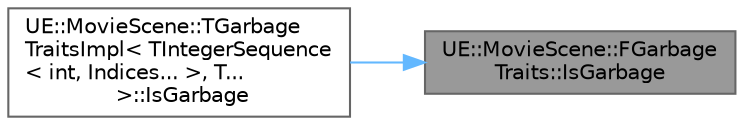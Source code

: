 digraph "UE::MovieScene::FGarbageTraits::IsGarbage"
{
 // INTERACTIVE_SVG=YES
 // LATEX_PDF_SIZE
  bgcolor="transparent";
  edge [fontname=Helvetica,fontsize=10,labelfontname=Helvetica,labelfontsize=10];
  node [fontname=Helvetica,fontsize=10,shape=box,height=0.2,width=0.4];
  rankdir="RL";
  Node1 [id="Node000001",label="UE::MovieScene::FGarbage\lTraits::IsGarbage",height=0.2,width=0.4,color="gray40", fillcolor="grey60", style="filled", fontcolor="black",tooltip=" "];
  Node1 -> Node2 [id="edge1_Node000001_Node000002",dir="back",color="steelblue1",style="solid",tooltip=" "];
  Node2 [id="Node000002",label="UE::MovieScene::TGarbage\lTraitsImpl\< TIntegerSequence\l\< int, Indices... \>, T...\l \>::IsGarbage",height=0.2,width=0.4,color="grey40", fillcolor="white", style="filled",URL="$dc/de9/structUE_1_1MovieScene_1_1TGarbageTraitsImpl_3_01TIntegerSequence_3_01int_00_01Indices_8_8_8_01_4_00_01T_8_8_8_01_4.html#a5ba5d66fb3fdaf75e6325984abcd72fc",tooltip=" "];
}
